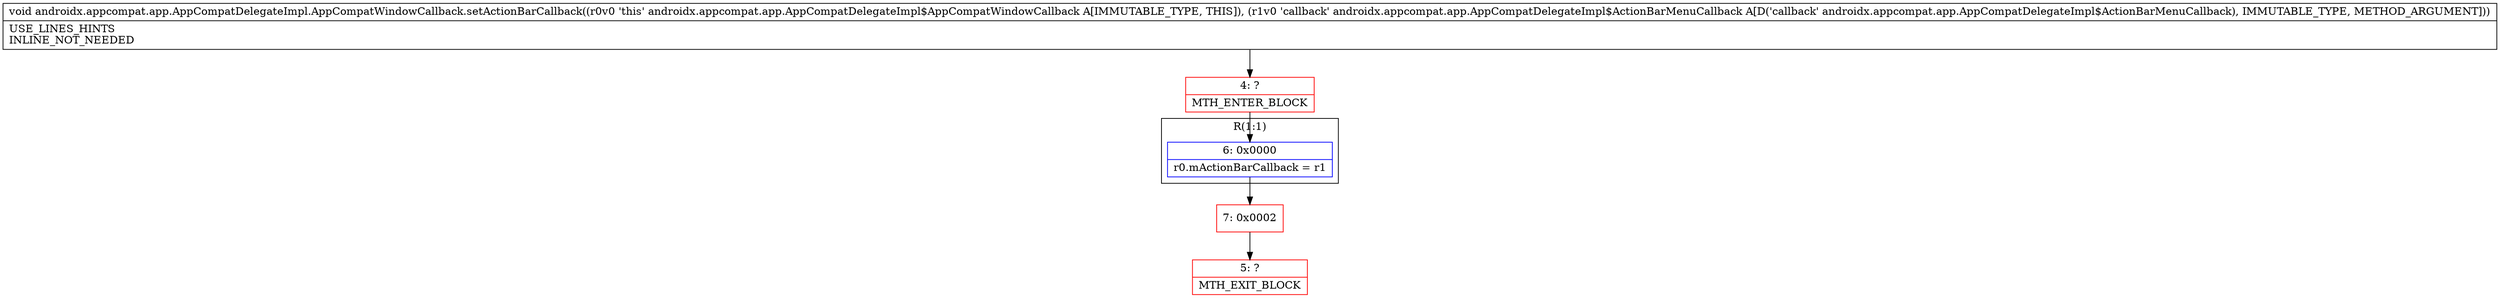 digraph "CFG forandroidx.appcompat.app.AppCompatDelegateImpl.AppCompatWindowCallback.setActionBarCallback(Landroidx\/appcompat\/app\/AppCompatDelegateImpl$ActionBarMenuCallback;)V" {
subgraph cluster_Region_2041958775 {
label = "R(1:1)";
node [shape=record,color=blue];
Node_6 [shape=record,label="{6\:\ 0x0000|r0.mActionBarCallback = r1\l}"];
}
Node_4 [shape=record,color=red,label="{4\:\ ?|MTH_ENTER_BLOCK\l}"];
Node_7 [shape=record,color=red,label="{7\:\ 0x0002}"];
Node_5 [shape=record,color=red,label="{5\:\ ?|MTH_EXIT_BLOCK\l}"];
MethodNode[shape=record,label="{void androidx.appcompat.app.AppCompatDelegateImpl.AppCompatWindowCallback.setActionBarCallback((r0v0 'this' androidx.appcompat.app.AppCompatDelegateImpl$AppCompatWindowCallback A[IMMUTABLE_TYPE, THIS]), (r1v0 'callback' androidx.appcompat.app.AppCompatDelegateImpl$ActionBarMenuCallback A[D('callback' androidx.appcompat.app.AppCompatDelegateImpl$ActionBarMenuCallback), IMMUTABLE_TYPE, METHOD_ARGUMENT]))  | USE_LINES_HINTS\lINLINE_NOT_NEEDED\l}"];
MethodNode -> Node_4;Node_6 -> Node_7;
Node_4 -> Node_6;
Node_7 -> Node_5;
}

